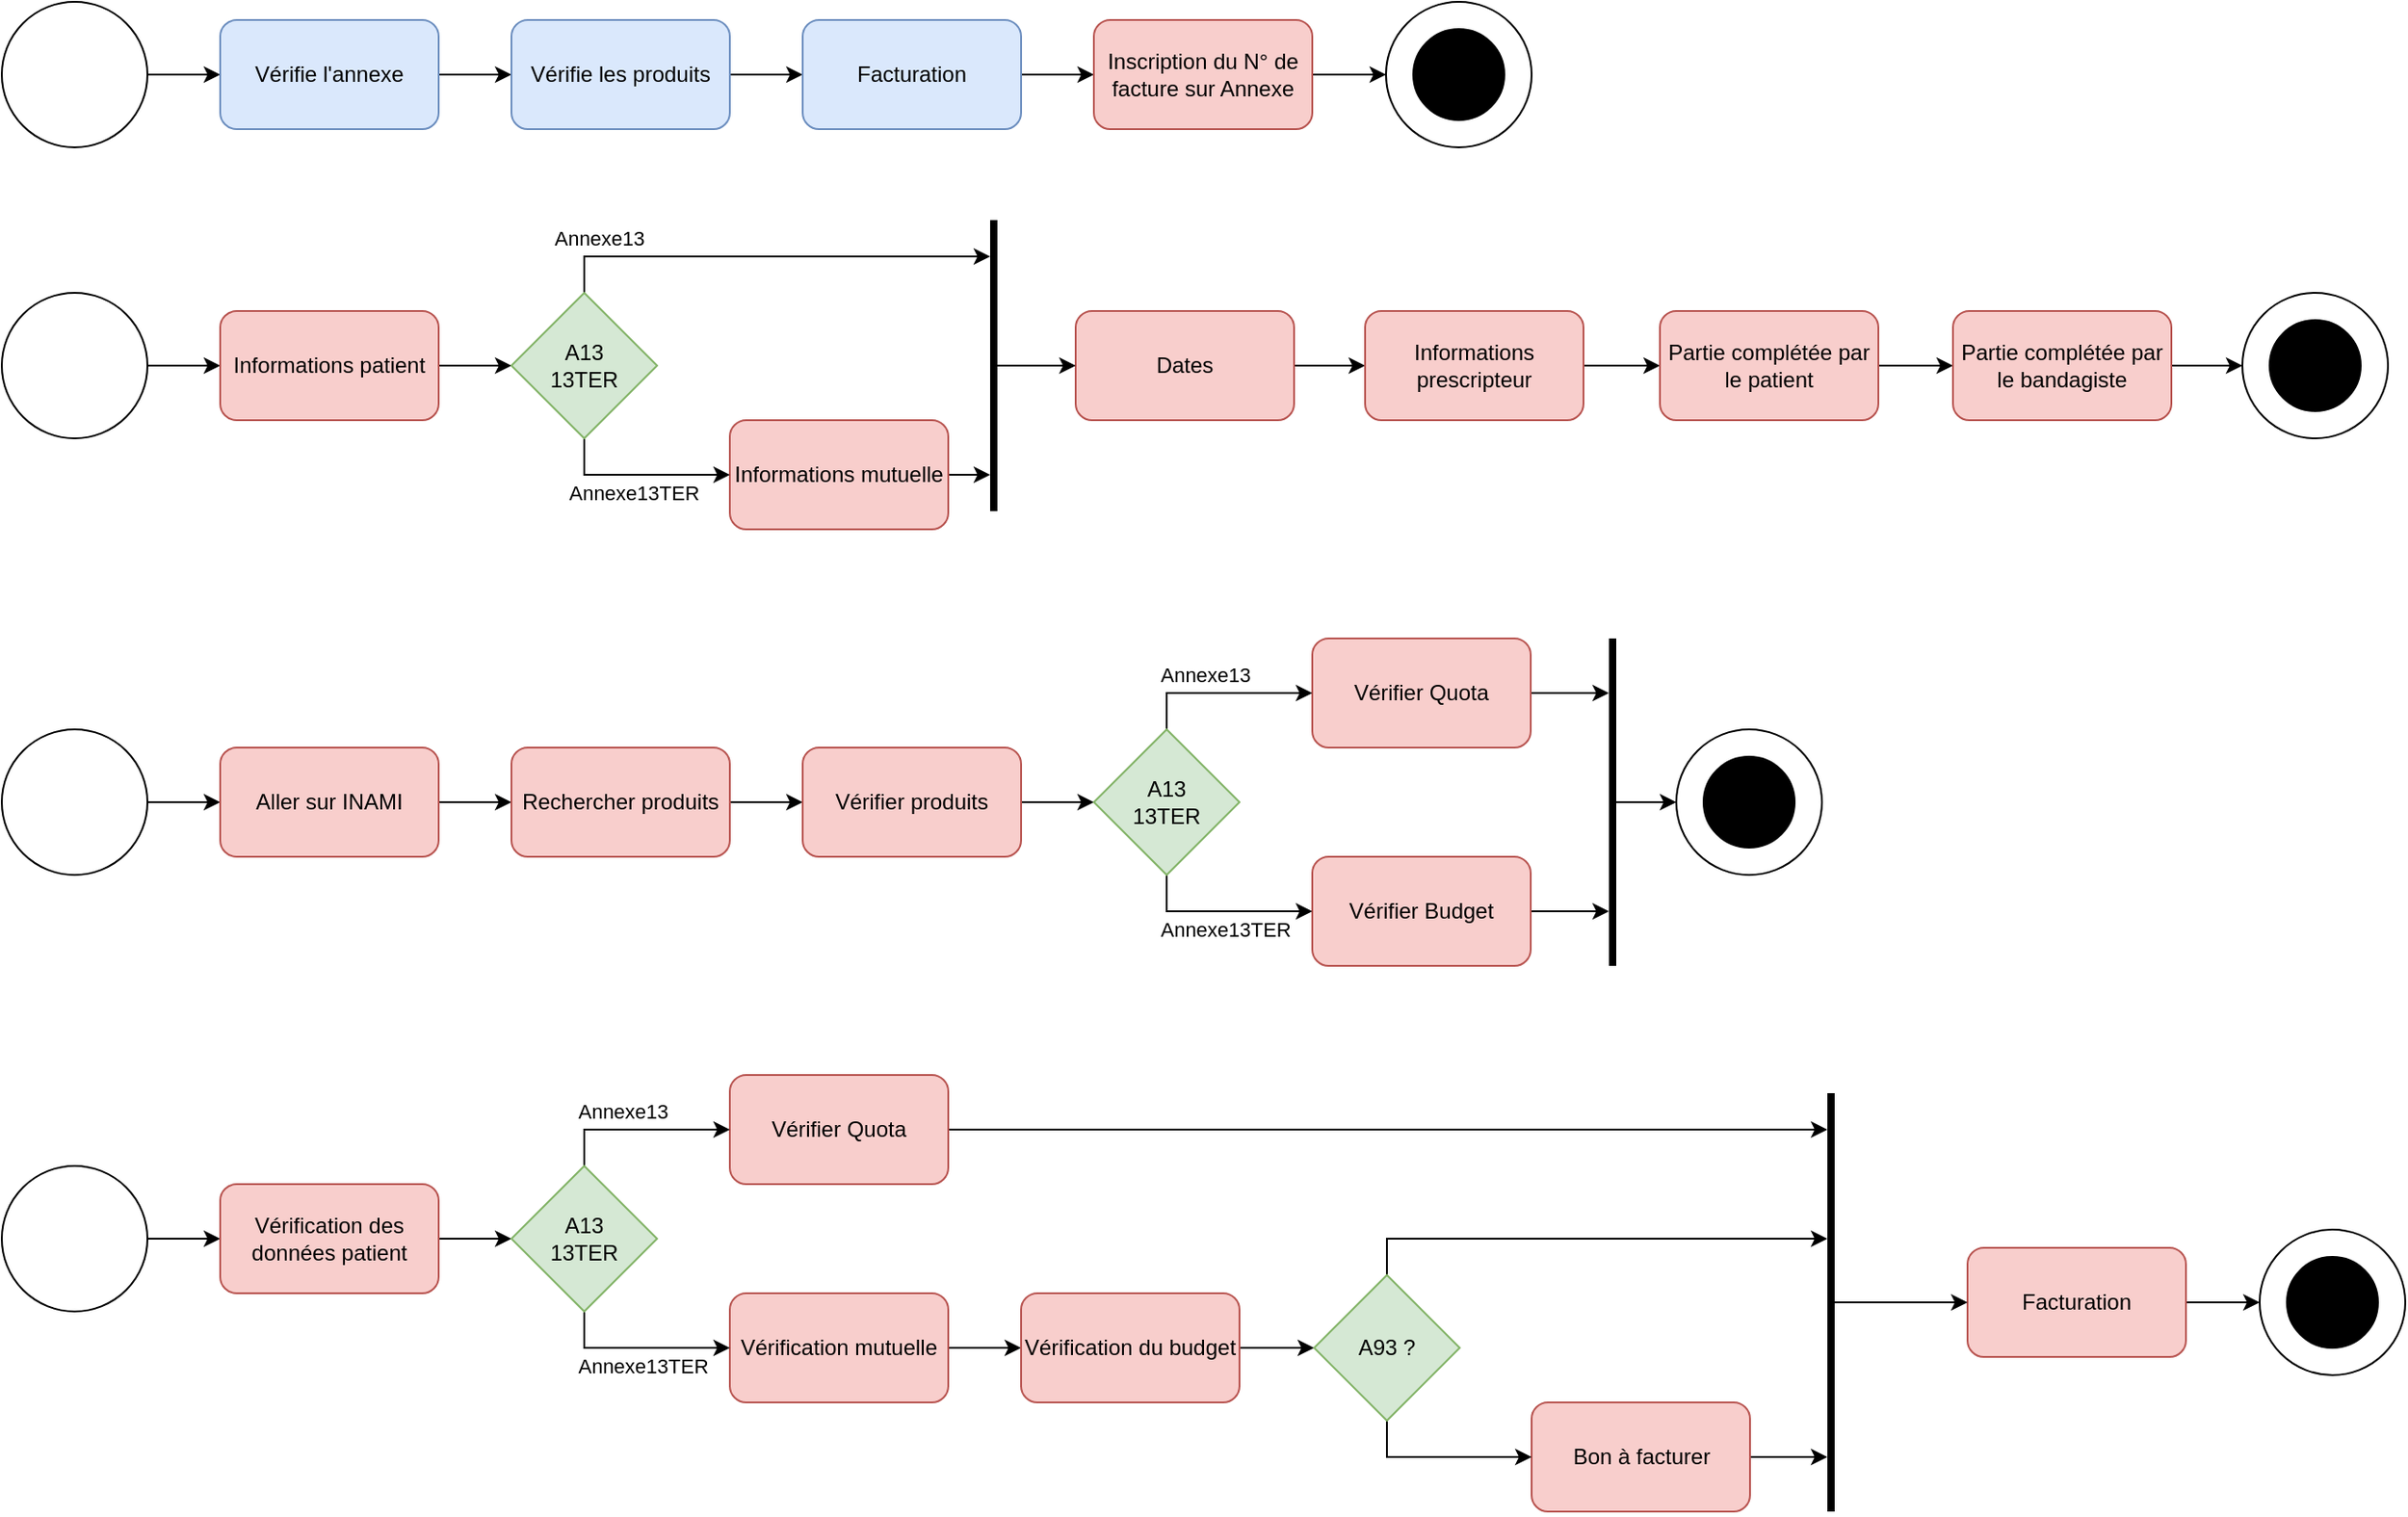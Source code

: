 <mxfile version="22.0.4" type="device">
  <diagram name="Page-1" id="_lzvPOPLIA4YjLvil35R">
    <mxGraphModel dx="1538" dy="926" grid="1" gridSize="10" guides="1" tooltips="1" connect="1" arrows="1" fold="1" page="1" pageScale="1" pageWidth="827" pageHeight="1169" math="0" shadow="0">
      <root>
        <mxCell id="0" />
        <mxCell id="1" parent="0" />
        <mxCell id="hW6972BpDhZ9CwE55BXF-136" style="edgeStyle=orthogonalEdgeStyle;rounded=0;orthogonalLoop=1;jettySize=auto;html=1;entryX=0;entryY=0.5;entryDx=0;entryDy=0;" edge="1" parent="1" source="hW6972BpDhZ9CwE55BXF-1" target="hW6972BpDhZ9CwE55BXF-2">
          <mxGeometry relative="1" as="geometry" />
        </mxCell>
        <mxCell id="hW6972BpDhZ9CwE55BXF-1" value="" style="ellipse;whiteSpace=wrap;html=1;aspect=fixed;" vertex="1" parent="1">
          <mxGeometry x="480" y="240" width="80" height="80" as="geometry" />
        </mxCell>
        <mxCell id="hW6972BpDhZ9CwE55BXF-137" style="edgeStyle=orthogonalEdgeStyle;rounded=0;orthogonalLoop=1;jettySize=auto;html=1;" edge="1" parent="1" source="hW6972BpDhZ9CwE55BXF-2" target="hW6972BpDhZ9CwE55BXF-5">
          <mxGeometry relative="1" as="geometry" />
        </mxCell>
        <mxCell id="hW6972BpDhZ9CwE55BXF-2" value="Vérifie l&#39;annexe " style="rounded=1;whiteSpace=wrap;html=1;fillColor=#dae8fc;strokeColor=#6c8ebf;" vertex="1" parent="1">
          <mxGeometry x="600" y="250" width="120" height="60" as="geometry" />
        </mxCell>
        <mxCell id="hW6972BpDhZ9CwE55BXF-138" style="edgeStyle=orthogonalEdgeStyle;rounded=0;orthogonalLoop=1;jettySize=auto;html=1;entryX=0;entryY=0.5;entryDx=0;entryDy=0;" edge="1" parent="1" source="hW6972BpDhZ9CwE55BXF-5" target="hW6972BpDhZ9CwE55BXF-11">
          <mxGeometry relative="1" as="geometry" />
        </mxCell>
        <mxCell id="hW6972BpDhZ9CwE55BXF-5" value="Vérifie les produits" style="rounded=1;whiteSpace=wrap;html=1;fillColor=#dae8fc;strokeColor=#6c8ebf;" vertex="1" parent="1">
          <mxGeometry x="760" y="250" width="120" height="60" as="geometry" />
        </mxCell>
        <mxCell id="hW6972BpDhZ9CwE55BXF-139" style="edgeStyle=orthogonalEdgeStyle;rounded=0;orthogonalLoop=1;jettySize=auto;html=1;entryX=0;entryY=0.5;entryDx=0;entryDy=0;" edge="1" parent="1" source="hW6972BpDhZ9CwE55BXF-11" target="hW6972BpDhZ9CwE55BXF-13">
          <mxGeometry relative="1" as="geometry" />
        </mxCell>
        <mxCell id="hW6972BpDhZ9CwE55BXF-11" value="Facturation" style="rounded=1;whiteSpace=wrap;html=1;fillColor=#dae8fc;strokeColor=#6c8ebf;" vertex="1" parent="1">
          <mxGeometry x="920" y="250" width="120" height="60" as="geometry" />
        </mxCell>
        <mxCell id="hW6972BpDhZ9CwE55BXF-140" style="edgeStyle=orthogonalEdgeStyle;rounded=0;orthogonalLoop=1;jettySize=auto;html=1;" edge="1" parent="1" source="hW6972BpDhZ9CwE55BXF-13" target="hW6972BpDhZ9CwE55BXF-18">
          <mxGeometry relative="1" as="geometry" />
        </mxCell>
        <mxCell id="hW6972BpDhZ9CwE55BXF-13" value="Inscription du N° de facture sur Annexe" style="rounded=1;whiteSpace=wrap;html=1;fillColor=#f8cecc;strokeColor=#b85450;" vertex="1" parent="1">
          <mxGeometry x="1080" y="250" width="120" height="60" as="geometry" />
        </mxCell>
        <mxCell id="hW6972BpDhZ9CwE55BXF-18" value="" style="ellipse;whiteSpace=wrap;html=1;aspect=fixed;" vertex="1" parent="1">
          <mxGeometry x="1240.5" y="240" width="80" height="80" as="geometry" />
        </mxCell>
        <mxCell id="hW6972BpDhZ9CwE55BXF-19" value="" style="ellipse;whiteSpace=wrap;html=1;aspect=fixed;fillColor=#000000;" vertex="1" parent="1">
          <mxGeometry x="1255.5" y="255" width="50" height="50" as="geometry" />
        </mxCell>
        <mxCell id="hW6972BpDhZ9CwE55BXF-130" style="edgeStyle=orthogonalEdgeStyle;rounded=0;orthogonalLoop=1;jettySize=auto;html=1;exitX=1;exitY=0.5;exitDx=0;exitDy=0;" edge="1" parent="1" source="hW6972BpDhZ9CwE55BXF-74" target="hW6972BpDhZ9CwE55BXF-75">
          <mxGeometry relative="1" as="geometry" />
        </mxCell>
        <mxCell id="hW6972BpDhZ9CwE55BXF-74" value="" style="ellipse;whiteSpace=wrap;html=1;aspect=fixed;" vertex="1" parent="1">
          <mxGeometry x="480" y="880" width="80" height="80" as="geometry" />
        </mxCell>
        <mxCell id="hW6972BpDhZ9CwE55BXF-180" style="edgeStyle=orthogonalEdgeStyle;rounded=0;orthogonalLoop=1;jettySize=auto;html=1;entryX=0;entryY=0.5;entryDx=0;entryDy=0;" edge="1" parent="1" source="hW6972BpDhZ9CwE55BXF-75" target="hW6972BpDhZ9CwE55BXF-177">
          <mxGeometry relative="1" as="geometry" />
        </mxCell>
        <mxCell id="hW6972BpDhZ9CwE55BXF-75" value="Vérification des données patient" style="rounded=1;whiteSpace=wrap;html=1;fillColor=#f8cecc;strokeColor=#b85450;" vertex="1" parent="1">
          <mxGeometry x="600" y="890" width="120" height="60" as="geometry" />
        </mxCell>
        <mxCell id="hW6972BpDhZ9CwE55BXF-132" style="edgeStyle=orthogonalEdgeStyle;rounded=0;orthogonalLoop=1;jettySize=auto;html=1;entryX=0;entryY=0.5;entryDx=0;entryDy=0;" edge="1" parent="1" source="hW6972BpDhZ9CwE55BXF-77" target="hW6972BpDhZ9CwE55BXF-79">
          <mxGeometry relative="1" as="geometry" />
        </mxCell>
        <mxCell id="hW6972BpDhZ9CwE55BXF-77" value="Vérification mutuelle" style="rounded=1;whiteSpace=wrap;html=1;fillColor=#f8cecc;strokeColor=#b85450;" vertex="1" parent="1">
          <mxGeometry x="880" y="950" width="120" height="60" as="geometry" />
        </mxCell>
        <mxCell id="hW6972BpDhZ9CwE55BXF-183" style="edgeStyle=orthogonalEdgeStyle;rounded=0;orthogonalLoop=1;jettySize=auto;html=1;entryX=0;entryY=0.5;entryDx=0;entryDy=0;" edge="1" parent="1" source="hW6972BpDhZ9CwE55BXF-79" target="hW6972BpDhZ9CwE55BXF-182">
          <mxGeometry relative="1" as="geometry" />
        </mxCell>
        <mxCell id="hW6972BpDhZ9CwE55BXF-79" value="Vérification du budget" style="rounded=1;whiteSpace=wrap;html=1;fillColor=#f8cecc;strokeColor=#b85450;" vertex="1" parent="1">
          <mxGeometry x="1040" y="950" width="120" height="60" as="geometry" />
        </mxCell>
        <mxCell id="hW6972BpDhZ9CwE55BXF-125" style="edgeStyle=orthogonalEdgeStyle;rounded=0;orthogonalLoop=1;jettySize=auto;html=1;entryX=0;entryY=0.5;entryDx=0;entryDy=0;" edge="1" parent="1" source="hW6972BpDhZ9CwE55BXF-80" target="hW6972BpDhZ9CwE55BXF-88">
          <mxGeometry relative="1" as="geometry" />
        </mxCell>
        <mxCell id="hW6972BpDhZ9CwE55BXF-80" value="" style="ellipse;whiteSpace=wrap;html=1;aspect=fixed;" vertex="1" parent="1">
          <mxGeometry x="480" y="640" width="80" height="80" as="geometry" />
        </mxCell>
        <mxCell id="hW6972BpDhZ9CwE55BXF-134" style="edgeStyle=orthogonalEdgeStyle;rounded=0;orthogonalLoop=1;jettySize=auto;html=1;entryX=0;entryY=0.5;entryDx=0;entryDy=0;" edge="1" parent="1" source="hW6972BpDhZ9CwE55BXF-81" target="hW6972BpDhZ9CwE55BXF-84">
          <mxGeometry relative="1" as="geometry" />
        </mxCell>
        <mxCell id="hW6972BpDhZ9CwE55BXF-81" value="Facturation" style="rounded=1;whiteSpace=wrap;html=1;fillColor=#f8cecc;strokeColor=#b85450;" vertex="1" parent="1">
          <mxGeometry x="1560" y="925" width="120" height="60" as="geometry" />
        </mxCell>
        <mxCell id="hW6972BpDhZ9CwE55BXF-84" value="" style="ellipse;whiteSpace=wrap;html=1;aspect=fixed;" vertex="1" parent="1">
          <mxGeometry x="1720.5" y="915" width="80" height="80" as="geometry" />
        </mxCell>
        <mxCell id="hW6972BpDhZ9CwE55BXF-85" value="" style="ellipse;whiteSpace=wrap;html=1;aspect=fixed;fillColor=#000000;" vertex="1" parent="1">
          <mxGeometry x="1735.5" y="930" width="50" height="50" as="geometry" />
        </mxCell>
        <mxCell id="hW6972BpDhZ9CwE55BXF-126" style="edgeStyle=orthogonalEdgeStyle;rounded=0;orthogonalLoop=1;jettySize=auto;html=1;entryX=0;entryY=0.5;entryDx=0;entryDy=0;" edge="1" parent="1" source="hW6972BpDhZ9CwE55BXF-88" target="hW6972BpDhZ9CwE55BXF-89">
          <mxGeometry relative="1" as="geometry" />
        </mxCell>
        <mxCell id="hW6972BpDhZ9CwE55BXF-88" value="Aller sur INAMI" style="rounded=1;whiteSpace=wrap;html=1;fillColor=#f8cecc;strokeColor=#b85450;" vertex="1" parent="1">
          <mxGeometry x="600" y="650" width="120" height="60" as="geometry" />
        </mxCell>
        <mxCell id="hW6972BpDhZ9CwE55BXF-127" style="edgeStyle=orthogonalEdgeStyle;rounded=0;orthogonalLoop=1;jettySize=auto;html=1;" edge="1" parent="1" source="hW6972BpDhZ9CwE55BXF-89" target="hW6972BpDhZ9CwE55BXF-90">
          <mxGeometry relative="1" as="geometry" />
        </mxCell>
        <mxCell id="hW6972BpDhZ9CwE55BXF-89" value="Rechercher produits" style="rounded=1;whiteSpace=wrap;html=1;fillColor=#f8cecc;strokeColor=#b85450;" vertex="1" parent="1">
          <mxGeometry x="760" y="650" width="120" height="60" as="geometry" />
        </mxCell>
        <mxCell id="hW6972BpDhZ9CwE55BXF-157" style="edgeStyle=orthogonalEdgeStyle;rounded=0;orthogonalLoop=1;jettySize=auto;html=1;entryX=0;entryY=0.5;entryDx=0;entryDy=0;" edge="1" parent="1" source="hW6972BpDhZ9CwE55BXF-90" target="hW6972BpDhZ9CwE55BXF-155">
          <mxGeometry relative="1" as="geometry" />
        </mxCell>
        <mxCell id="hW6972BpDhZ9CwE55BXF-90" value="Vérifier produits" style="rounded=1;whiteSpace=wrap;html=1;fillColor=#f8cecc;strokeColor=#b85450;" vertex="1" parent="1">
          <mxGeometry x="920" y="650" width="120" height="60" as="geometry" />
        </mxCell>
        <mxCell id="hW6972BpDhZ9CwE55BXF-197" style="edgeStyle=orthogonalEdgeStyle;rounded=0;orthogonalLoop=1;jettySize=auto;html=1;" edge="1" parent="1" source="hW6972BpDhZ9CwE55BXF-98" target="hW6972BpDhZ9CwE55BXF-196">
          <mxGeometry relative="1" as="geometry">
            <Array as="points">
              <mxPoint x="1350" y="740" />
              <mxPoint x="1350" y="740" />
            </Array>
          </mxGeometry>
        </mxCell>
        <mxCell id="hW6972BpDhZ9CwE55BXF-98" value="Vérifier Budget" style="rounded=1;whiteSpace=wrap;html=1;fillColor=#f8cecc;strokeColor=#b85450;" vertex="1" parent="1">
          <mxGeometry x="1200" y="710" width="120" height="60" as="geometry" />
        </mxCell>
        <mxCell id="hW6972BpDhZ9CwE55BXF-103" value="" style="ellipse;whiteSpace=wrap;html=1;aspect=fixed;" vertex="1" parent="1">
          <mxGeometry x="1400" y="640" width="80" height="80" as="geometry" />
        </mxCell>
        <mxCell id="hW6972BpDhZ9CwE55BXF-104" value="" style="ellipse;whiteSpace=wrap;html=1;aspect=fixed;fillColor=#000000;" vertex="1" parent="1">
          <mxGeometry x="1415" y="655" width="50" height="50" as="geometry" />
        </mxCell>
        <mxCell id="hW6972BpDhZ9CwE55BXF-119" style="edgeStyle=orthogonalEdgeStyle;rounded=0;orthogonalLoop=1;jettySize=auto;html=1;entryX=0;entryY=0.5;entryDx=0;entryDy=0;" edge="1" parent="1" source="hW6972BpDhZ9CwE55BXF-106" target="hW6972BpDhZ9CwE55BXF-109">
          <mxGeometry relative="1" as="geometry" />
        </mxCell>
        <mxCell id="hW6972BpDhZ9CwE55BXF-106" value="" style="ellipse;whiteSpace=wrap;html=1;aspect=fixed;" vertex="1" parent="1">
          <mxGeometry x="480" y="400" width="80" height="80" as="geometry" />
        </mxCell>
        <mxCell id="hW6972BpDhZ9CwE55BXF-144" style="edgeStyle=orthogonalEdgeStyle;rounded=0;orthogonalLoop=1;jettySize=auto;html=1;entryX=0;entryY=0.5;entryDx=0;entryDy=0;" edge="1" parent="1" source="hW6972BpDhZ9CwE55BXF-109" target="hW6972BpDhZ9CwE55BXF-143">
          <mxGeometry relative="1" as="geometry" />
        </mxCell>
        <mxCell id="hW6972BpDhZ9CwE55BXF-109" value="Informations patient" style="rounded=1;whiteSpace=wrap;html=1;fillColor=#f8cecc;strokeColor=#b85450;" vertex="1" parent="1">
          <mxGeometry x="600" y="410" width="120" height="60" as="geometry" />
        </mxCell>
        <mxCell id="hW6972BpDhZ9CwE55BXF-121" style="edgeStyle=orthogonalEdgeStyle;rounded=0;orthogonalLoop=1;jettySize=auto;html=1;entryX=0;entryY=0.5;entryDx=0;entryDy=0;" edge="1" parent="1" source="hW6972BpDhZ9CwE55BXF-110" target="hW6972BpDhZ9CwE55BXF-111">
          <mxGeometry relative="1" as="geometry" />
        </mxCell>
        <mxCell id="hW6972BpDhZ9CwE55BXF-110" value="Dates" style="rounded=1;whiteSpace=wrap;html=1;fillColor=#f8cecc;strokeColor=#b85450;" vertex="1" parent="1">
          <mxGeometry x="1070" y="410" width="120" height="60" as="geometry" />
        </mxCell>
        <mxCell id="hW6972BpDhZ9CwE55BXF-122" style="edgeStyle=orthogonalEdgeStyle;rounded=0;orthogonalLoop=1;jettySize=auto;html=1;entryX=0;entryY=0.5;entryDx=0;entryDy=0;" edge="1" parent="1" source="hW6972BpDhZ9CwE55BXF-111" target="hW6972BpDhZ9CwE55BXF-112">
          <mxGeometry relative="1" as="geometry" />
        </mxCell>
        <mxCell id="hW6972BpDhZ9CwE55BXF-111" value="Informations prescripteur" style="rounded=1;whiteSpace=wrap;html=1;fillColor=#f8cecc;strokeColor=#b85450;" vertex="1" parent="1">
          <mxGeometry x="1229" y="410" width="120" height="60" as="geometry" />
        </mxCell>
        <mxCell id="hW6972BpDhZ9CwE55BXF-123" style="edgeStyle=orthogonalEdgeStyle;rounded=0;orthogonalLoop=1;jettySize=auto;html=1;entryX=0;entryY=0.5;entryDx=0;entryDy=0;" edge="1" parent="1" source="hW6972BpDhZ9CwE55BXF-112" target="hW6972BpDhZ9CwE55BXF-115">
          <mxGeometry relative="1" as="geometry" />
        </mxCell>
        <mxCell id="hW6972BpDhZ9CwE55BXF-112" value="Partie complétée par le patient" style="rounded=1;whiteSpace=wrap;html=1;fillColor=#f8cecc;strokeColor=#b85450;" vertex="1" parent="1">
          <mxGeometry x="1391" y="410" width="120" height="60" as="geometry" />
        </mxCell>
        <mxCell id="hW6972BpDhZ9CwE55BXF-124" style="edgeStyle=orthogonalEdgeStyle;rounded=0;orthogonalLoop=1;jettySize=auto;html=1;" edge="1" parent="1" source="hW6972BpDhZ9CwE55BXF-115" target="hW6972BpDhZ9CwE55BXF-116">
          <mxGeometry relative="1" as="geometry" />
        </mxCell>
        <mxCell id="hW6972BpDhZ9CwE55BXF-115" value="Partie complétée par le bandagiste" style="rounded=1;whiteSpace=wrap;html=1;fillColor=#f8cecc;strokeColor=#b85450;" vertex="1" parent="1">
          <mxGeometry x="1552" y="410" width="120" height="60" as="geometry" />
        </mxCell>
        <mxCell id="hW6972BpDhZ9CwE55BXF-116" value="" style="ellipse;whiteSpace=wrap;html=1;aspect=fixed;" vertex="1" parent="1">
          <mxGeometry x="1711" y="400" width="80" height="80" as="geometry" />
        </mxCell>
        <mxCell id="hW6972BpDhZ9CwE55BXF-117" value="" style="ellipse;whiteSpace=wrap;html=1;aspect=fixed;fillColor=#000000;" vertex="1" parent="1">
          <mxGeometry x="1726" y="415" width="50" height="50" as="geometry" />
        </mxCell>
        <mxCell id="hW6972BpDhZ9CwE55BXF-147" style="edgeStyle=orthogonalEdgeStyle;rounded=0;orthogonalLoop=1;jettySize=auto;html=1;" edge="1" parent="1" source="hW6972BpDhZ9CwE55BXF-142" target="hW6972BpDhZ9CwE55BXF-200">
          <mxGeometry relative="1" as="geometry">
            <Array as="points">
              <mxPoint x="1030" y="500" />
              <mxPoint x="1030" y="440" />
            </Array>
          </mxGeometry>
        </mxCell>
        <mxCell id="hW6972BpDhZ9CwE55BXF-142" value="Informations mutuelle" style="rounded=1;whiteSpace=wrap;html=1;fillColor=#f8cecc;strokeColor=#b85450;" vertex="1" parent="1">
          <mxGeometry x="880" y="470" width="120" height="60" as="geometry" />
        </mxCell>
        <mxCell id="hW6972BpDhZ9CwE55BXF-145" style="edgeStyle=orthogonalEdgeStyle;rounded=0;orthogonalLoop=1;jettySize=auto;html=1;exitX=0.5;exitY=0;exitDx=0;exitDy=0;" edge="1" parent="1" source="hW6972BpDhZ9CwE55BXF-143" target="hW6972BpDhZ9CwE55BXF-200">
          <mxGeometry relative="1" as="geometry">
            <Array as="points">
              <mxPoint x="800" y="380" />
              <mxPoint x="1030" y="380" />
              <mxPoint x="1030" y="440" />
            </Array>
          </mxGeometry>
        </mxCell>
        <mxCell id="hW6972BpDhZ9CwE55BXF-170" value="Annexe13" style="edgeLabel;html=1;align=center;verticalAlign=middle;resizable=0;points=[];" vertex="1" connectable="0" parent="hW6972BpDhZ9CwE55BXF-145">
          <mxGeometry x="-0.776" y="-1" relative="1" as="geometry">
            <mxPoint x="1" y="-11" as="offset" />
          </mxGeometry>
        </mxCell>
        <mxCell id="hW6972BpDhZ9CwE55BXF-146" style="edgeStyle=orthogonalEdgeStyle;rounded=0;orthogonalLoop=1;jettySize=auto;html=1;entryX=0;entryY=0.5;entryDx=0;entryDy=0;" edge="1" parent="1" source="hW6972BpDhZ9CwE55BXF-143" target="hW6972BpDhZ9CwE55BXF-142">
          <mxGeometry relative="1" as="geometry">
            <Array as="points">
              <mxPoint x="800" y="500" />
            </Array>
          </mxGeometry>
        </mxCell>
        <mxCell id="hW6972BpDhZ9CwE55BXF-169" value="Annexe13TER" style="edgeLabel;html=1;align=center;verticalAlign=middle;resizable=0;points=[];" vertex="1" connectable="0" parent="hW6972BpDhZ9CwE55BXF-146">
          <mxGeometry x="-0.28" y="1" relative="1" as="geometry">
            <mxPoint x="11" y="11" as="offset" />
          </mxGeometry>
        </mxCell>
        <mxCell id="hW6972BpDhZ9CwE55BXF-143" value="&lt;div&gt;A13&lt;/div&gt;&lt;div&gt;13TER&lt;br&gt;&lt;/div&gt;" style="rhombus;whiteSpace=wrap;html=1;fillColor=#d5e8d4;strokeColor=#82b366;" vertex="1" parent="1">
          <mxGeometry x="760" y="400" width="80" height="80" as="geometry" />
        </mxCell>
        <mxCell id="hW6972BpDhZ9CwE55BXF-198" style="edgeStyle=orthogonalEdgeStyle;rounded=0;orthogonalLoop=1;jettySize=auto;html=1;" edge="1" parent="1" source="hW6972BpDhZ9CwE55BXF-154" target="hW6972BpDhZ9CwE55BXF-196">
          <mxGeometry relative="1" as="geometry">
            <Array as="points">
              <mxPoint x="1350" y="620" />
              <mxPoint x="1350" y="620" />
            </Array>
          </mxGeometry>
        </mxCell>
        <mxCell id="hW6972BpDhZ9CwE55BXF-154" value="Vérifier Quota" style="rounded=1;whiteSpace=wrap;html=1;fillColor=#f8cecc;strokeColor=#b85450;" vertex="1" parent="1">
          <mxGeometry x="1200" y="590" width="120" height="60" as="geometry" />
        </mxCell>
        <mxCell id="hW6972BpDhZ9CwE55BXF-160" style="edgeStyle=orthogonalEdgeStyle;rounded=0;orthogonalLoop=1;jettySize=auto;html=1;entryX=0;entryY=0.5;entryDx=0;entryDy=0;" edge="1" parent="1" source="hW6972BpDhZ9CwE55BXF-155" target="hW6972BpDhZ9CwE55BXF-98">
          <mxGeometry relative="1" as="geometry">
            <Array as="points">
              <mxPoint x="1120" y="740" />
            </Array>
          </mxGeometry>
        </mxCell>
        <mxCell id="hW6972BpDhZ9CwE55BXF-168" value="Annexe13TER" style="edgeLabel;html=1;align=center;verticalAlign=middle;resizable=0;points=[];" vertex="1" connectable="0" parent="hW6972BpDhZ9CwE55BXF-160">
          <mxGeometry x="0.04" relative="1" as="geometry">
            <mxPoint y="10" as="offset" />
          </mxGeometry>
        </mxCell>
        <mxCell id="hW6972BpDhZ9CwE55BXF-161" style="edgeStyle=orthogonalEdgeStyle;rounded=0;orthogonalLoop=1;jettySize=auto;html=1;entryX=0;entryY=0.5;entryDx=0;entryDy=0;" edge="1" parent="1" source="hW6972BpDhZ9CwE55BXF-155" target="hW6972BpDhZ9CwE55BXF-154">
          <mxGeometry relative="1" as="geometry">
            <Array as="points">
              <mxPoint x="1120" y="620" />
            </Array>
          </mxGeometry>
        </mxCell>
        <mxCell id="hW6972BpDhZ9CwE55BXF-167" value="Annexe13" style="edgeLabel;html=1;align=center;verticalAlign=middle;resizable=0;points=[];" vertex="1" connectable="0" parent="hW6972BpDhZ9CwE55BXF-161">
          <mxGeometry x="-0.093" y="-1" relative="1" as="geometry">
            <mxPoint x="-5" y="-11" as="offset" />
          </mxGeometry>
        </mxCell>
        <mxCell id="hW6972BpDhZ9CwE55BXF-155" value="&lt;div&gt;A13&lt;/div&gt;&lt;div&gt;13TER&lt;br&gt;&lt;/div&gt;" style="rhombus;whiteSpace=wrap;html=1;fillColor=#d5e8d4;strokeColor=#82b366;" vertex="1" parent="1">
          <mxGeometry x="1080" y="640" width="80" height="80" as="geometry" />
        </mxCell>
        <mxCell id="hW6972BpDhZ9CwE55BXF-194" style="edgeStyle=orthogonalEdgeStyle;rounded=0;orthogonalLoop=1;jettySize=auto;html=1;" edge="1" parent="1" source="hW6972BpDhZ9CwE55BXF-172" target="hW6972BpDhZ9CwE55BXF-189">
          <mxGeometry relative="1" as="geometry">
            <Array as="points">
              <mxPoint x="1370" y="860" />
              <mxPoint x="1370" y="860" />
            </Array>
          </mxGeometry>
        </mxCell>
        <mxCell id="hW6972BpDhZ9CwE55BXF-172" value="Vérifier Quota" style="rounded=1;whiteSpace=wrap;html=1;fillColor=#f8cecc;strokeColor=#b85450;" vertex="1" parent="1">
          <mxGeometry x="880" y="830" width="120" height="60" as="geometry" />
        </mxCell>
        <mxCell id="hW6972BpDhZ9CwE55BXF-173" style="edgeStyle=orthogonalEdgeStyle;rounded=0;orthogonalLoop=1;jettySize=auto;html=1;entryX=0;entryY=0.5;entryDx=0;entryDy=0;" edge="1" parent="1" source="hW6972BpDhZ9CwE55BXF-177" target="hW6972BpDhZ9CwE55BXF-77">
          <mxGeometry relative="1" as="geometry">
            <Array as="points">
              <mxPoint x="800" y="980" />
            </Array>
            <mxPoint x="880" y="980" as="targetPoint" />
          </mxGeometry>
        </mxCell>
        <mxCell id="hW6972BpDhZ9CwE55BXF-174" value="Annexe13TER" style="edgeLabel;html=1;align=center;verticalAlign=middle;resizable=0;points=[];" vertex="1" connectable="0" parent="hW6972BpDhZ9CwE55BXF-173">
          <mxGeometry x="0.04" relative="1" as="geometry">
            <mxPoint y="10" as="offset" />
          </mxGeometry>
        </mxCell>
        <mxCell id="hW6972BpDhZ9CwE55BXF-175" style="edgeStyle=orthogonalEdgeStyle;rounded=0;orthogonalLoop=1;jettySize=auto;html=1;" edge="1" parent="1" source="hW6972BpDhZ9CwE55BXF-177" target="hW6972BpDhZ9CwE55BXF-172">
          <mxGeometry relative="1" as="geometry">
            <Array as="points">
              <mxPoint x="800" y="860" />
            </Array>
          </mxGeometry>
        </mxCell>
        <mxCell id="hW6972BpDhZ9CwE55BXF-176" value="Annexe13" style="edgeLabel;html=1;align=center;verticalAlign=middle;resizable=0;points=[];" vertex="1" connectable="0" parent="hW6972BpDhZ9CwE55BXF-175">
          <mxGeometry x="-0.093" y="-1" relative="1" as="geometry">
            <mxPoint x="-5" y="-11" as="offset" />
          </mxGeometry>
        </mxCell>
        <mxCell id="hW6972BpDhZ9CwE55BXF-177" value="&lt;div&gt;A13&lt;/div&gt;&lt;div&gt;13TER&lt;br&gt;&lt;/div&gt;" style="rhombus;whiteSpace=wrap;html=1;fillColor=#d5e8d4;strokeColor=#82b366;" vertex="1" parent="1">
          <mxGeometry x="760" y="880" width="80" height="80" as="geometry" />
        </mxCell>
        <mxCell id="hW6972BpDhZ9CwE55BXF-193" style="edgeStyle=orthogonalEdgeStyle;rounded=0;orthogonalLoop=1;jettySize=auto;html=1;" edge="1" parent="1" source="hW6972BpDhZ9CwE55BXF-181" target="hW6972BpDhZ9CwE55BXF-189">
          <mxGeometry relative="1" as="geometry">
            <Array as="points">
              <mxPoint x="1460" y="1040" />
              <mxPoint x="1460" y="1040" />
            </Array>
          </mxGeometry>
        </mxCell>
        <mxCell id="hW6972BpDhZ9CwE55BXF-181" value="Bon à facturer" style="rounded=1;whiteSpace=wrap;html=1;fillColor=#f8cecc;strokeColor=#b85450;" vertex="1" parent="1">
          <mxGeometry x="1320.5" y="1010" width="120" height="60" as="geometry" />
        </mxCell>
        <mxCell id="hW6972BpDhZ9CwE55BXF-185" style="edgeStyle=orthogonalEdgeStyle;rounded=0;orthogonalLoop=1;jettySize=auto;html=1;entryX=0;entryY=0.5;entryDx=0;entryDy=0;" edge="1" parent="1" source="hW6972BpDhZ9CwE55BXF-182" target="hW6972BpDhZ9CwE55BXF-181">
          <mxGeometry relative="1" as="geometry">
            <Array as="points">
              <mxPoint x="1241" y="1040" />
            </Array>
          </mxGeometry>
        </mxCell>
        <mxCell id="hW6972BpDhZ9CwE55BXF-188" style="edgeStyle=orthogonalEdgeStyle;rounded=0;orthogonalLoop=1;jettySize=auto;html=1;" edge="1" parent="1" source="hW6972BpDhZ9CwE55BXF-182" target="hW6972BpDhZ9CwE55BXF-189">
          <mxGeometry relative="1" as="geometry">
            <mxPoint x="1450" y="920" as="targetPoint" />
            <Array as="points">
              <mxPoint x="1241" y="920" />
            </Array>
          </mxGeometry>
        </mxCell>
        <mxCell id="hW6972BpDhZ9CwE55BXF-182" value="A93 ?" style="rhombus;whiteSpace=wrap;html=1;fillColor=#d5e8d4;strokeColor=#82b366;" vertex="1" parent="1">
          <mxGeometry x="1201" y="940" width="80" height="80" as="geometry" />
        </mxCell>
        <mxCell id="hW6972BpDhZ9CwE55BXF-195" style="edgeStyle=orthogonalEdgeStyle;rounded=0;orthogonalLoop=1;jettySize=auto;html=1;entryX=0;entryY=0.5;entryDx=0;entryDy=0;" edge="1" parent="1" source="hW6972BpDhZ9CwE55BXF-189" target="hW6972BpDhZ9CwE55BXF-81">
          <mxGeometry relative="1" as="geometry" />
        </mxCell>
        <mxCell id="hW6972BpDhZ9CwE55BXF-189" value="" style="line;strokeWidth=4;direction=south;html=1;perimeter=backbonePerimeter;points=[];outlineConnect=0;" vertex="1" parent="1">
          <mxGeometry x="1480" y="840" width="10" height="230" as="geometry" />
        </mxCell>
        <mxCell id="hW6972BpDhZ9CwE55BXF-199" style="edgeStyle=orthogonalEdgeStyle;rounded=0;orthogonalLoop=1;jettySize=auto;html=1;entryX=0;entryY=0.5;entryDx=0;entryDy=0;" edge="1" parent="1" source="hW6972BpDhZ9CwE55BXF-196" target="hW6972BpDhZ9CwE55BXF-103">
          <mxGeometry relative="1" as="geometry" />
        </mxCell>
        <mxCell id="hW6972BpDhZ9CwE55BXF-196" value="" style="line;strokeWidth=4;direction=south;html=1;perimeter=backbonePerimeter;points=[];outlineConnect=0;" vertex="1" parent="1">
          <mxGeometry x="1360" y="590" width="10" height="180" as="geometry" />
        </mxCell>
        <mxCell id="hW6972BpDhZ9CwE55BXF-201" style="edgeStyle=orthogonalEdgeStyle;rounded=0;orthogonalLoop=1;jettySize=auto;html=1;entryX=0;entryY=0.5;entryDx=0;entryDy=0;" edge="1" parent="1" source="hW6972BpDhZ9CwE55BXF-200" target="hW6972BpDhZ9CwE55BXF-110">
          <mxGeometry relative="1" as="geometry" />
        </mxCell>
        <mxCell id="hW6972BpDhZ9CwE55BXF-200" value="" style="line;strokeWidth=4;direction=south;html=1;perimeter=backbonePerimeter;points=[];outlineConnect=0;" vertex="1" parent="1">
          <mxGeometry x="1020" y="360" width="10" height="160" as="geometry" />
        </mxCell>
      </root>
    </mxGraphModel>
  </diagram>
</mxfile>
